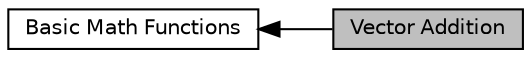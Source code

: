 digraph "Vector Addition"
{
  edge [fontname="Helvetica",fontsize="10",labelfontname="Helvetica",labelfontsize="10"];
  node [fontname="Helvetica",fontsize="10",shape=record];
  rankdir=LR;
  Node0 [label="Vector Addition",height=0.2,width=0.4,color="black", fillcolor="grey75", style="filled", fontcolor="black"];
  Node1 [label="Basic Math Functions",height=0.2,width=0.4,color="black", fillcolor="white", style="filled",URL="$group__group_math.html"];
  Node1->Node0 [shape=plaintext, dir="back", style="solid"];
}
